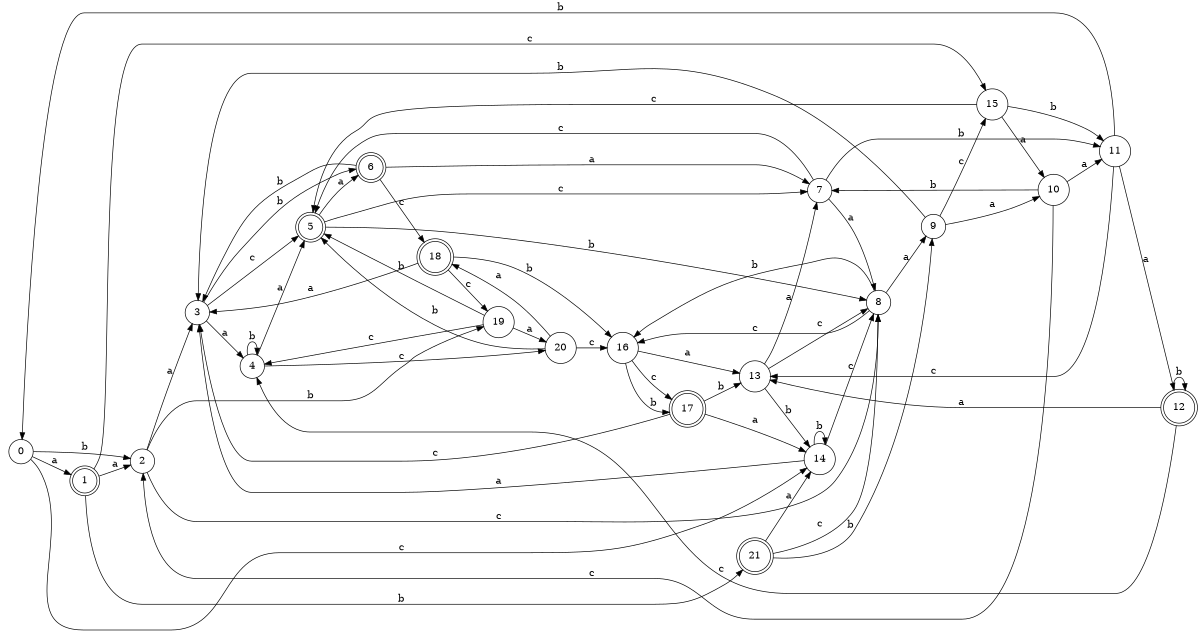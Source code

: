 digraph n18_2 {
__start0 [label="" shape="none"];

rankdir=LR;
size="8,5";

s0 [style="filled", color="black", fillcolor="white" shape="circle", label="0"];
s1 [style="rounded,filled", color="black", fillcolor="white" shape="doublecircle", label="1"];
s2 [style="filled", color="black", fillcolor="white" shape="circle", label="2"];
s3 [style="filled", color="black", fillcolor="white" shape="circle", label="3"];
s4 [style="filled", color="black", fillcolor="white" shape="circle", label="4"];
s5 [style="rounded,filled", color="black", fillcolor="white" shape="doublecircle", label="5"];
s6 [style="rounded,filled", color="black", fillcolor="white" shape="doublecircle", label="6"];
s7 [style="filled", color="black", fillcolor="white" shape="circle", label="7"];
s8 [style="filled", color="black", fillcolor="white" shape="circle", label="8"];
s9 [style="filled", color="black", fillcolor="white" shape="circle", label="9"];
s10 [style="filled", color="black", fillcolor="white" shape="circle", label="10"];
s11 [style="filled", color="black", fillcolor="white" shape="circle", label="11"];
s12 [style="rounded,filled", color="black", fillcolor="white" shape="doublecircle", label="12"];
s13 [style="filled", color="black", fillcolor="white" shape="circle", label="13"];
s14 [style="filled", color="black", fillcolor="white" shape="circle", label="14"];
s15 [style="filled", color="black", fillcolor="white" shape="circle", label="15"];
s16 [style="filled", color="black", fillcolor="white" shape="circle", label="16"];
s17 [style="rounded,filled", color="black", fillcolor="white" shape="doublecircle", label="17"];
s18 [style="rounded,filled", color="black", fillcolor="white" shape="doublecircle", label="18"];
s19 [style="filled", color="black", fillcolor="white" shape="circle", label="19"];
s20 [style="filled", color="black", fillcolor="white" shape="circle", label="20"];
s21 [style="rounded,filled", color="black", fillcolor="white" shape="doublecircle", label="21"];
s0 -> s1 [label="a"];
s0 -> s2 [label="b"];
s0 -> s14 [label="c"];
s1 -> s2 [label="a"];
s1 -> s21 [label="b"];
s1 -> s15 [label="c"];
s2 -> s3 [label="a"];
s2 -> s19 [label="b"];
s2 -> s8 [label="c"];
s3 -> s4 [label="a"];
s3 -> s6 [label="b"];
s3 -> s5 [label="c"];
s4 -> s5 [label="a"];
s4 -> s4 [label="b"];
s4 -> s20 [label="c"];
s5 -> s6 [label="a"];
s5 -> s8 [label="b"];
s5 -> s7 [label="c"];
s6 -> s7 [label="a"];
s6 -> s3 [label="b"];
s6 -> s18 [label="c"];
s7 -> s8 [label="a"];
s7 -> s11 [label="b"];
s7 -> s5 [label="c"];
s8 -> s9 [label="a"];
s8 -> s16 [label="b"];
s8 -> s16 [label="c"];
s9 -> s10 [label="a"];
s9 -> s3 [label="b"];
s9 -> s15 [label="c"];
s10 -> s11 [label="a"];
s10 -> s7 [label="b"];
s10 -> s2 [label="c"];
s11 -> s12 [label="a"];
s11 -> s0 [label="b"];
s11 -> s13 [label="c"];
s12 -> s13 [label="a"];
s12 -> s12 [label="b"];
s12 -> s4 [label="c"];
s13 -> s7 [label="a"];
s13 -> s14 [label="b"];
s13 -> s8 [label="c"];
s14 -> s3 [label="a"];
s14 -> s14 [label="b"];
s14 -> s8 [label="c"];
s15 -> s10 [label="a"];
s15 -> s11 [label="b"];
s15 -> s5 [label="c"];
s16 -> s13 [label="a"];
s16 -> s17 [label="b"];
s16 -> s17 [label="c"];
s17 -> s14 [label="a"];
s17 -> s13 [label="b"];
s17 -> s3 [label="c"];
s18 -> s3 [label="a"];
s18 -> s16 [label="b"];
s18 -> s19 [label="c"];
s19 -> s20 [label="a"];
s19 -> s5 [label="b"];
s19 -> s4 [label="c"];
s20 -> s18 [label="a"];
s20 -> s5 [label="b"];
s20 -> s16 [label="c"];
s21 -> s14 [label="a"];
s21 -> s9 [label="b"];
s21 -> s8 [label="c"];

}